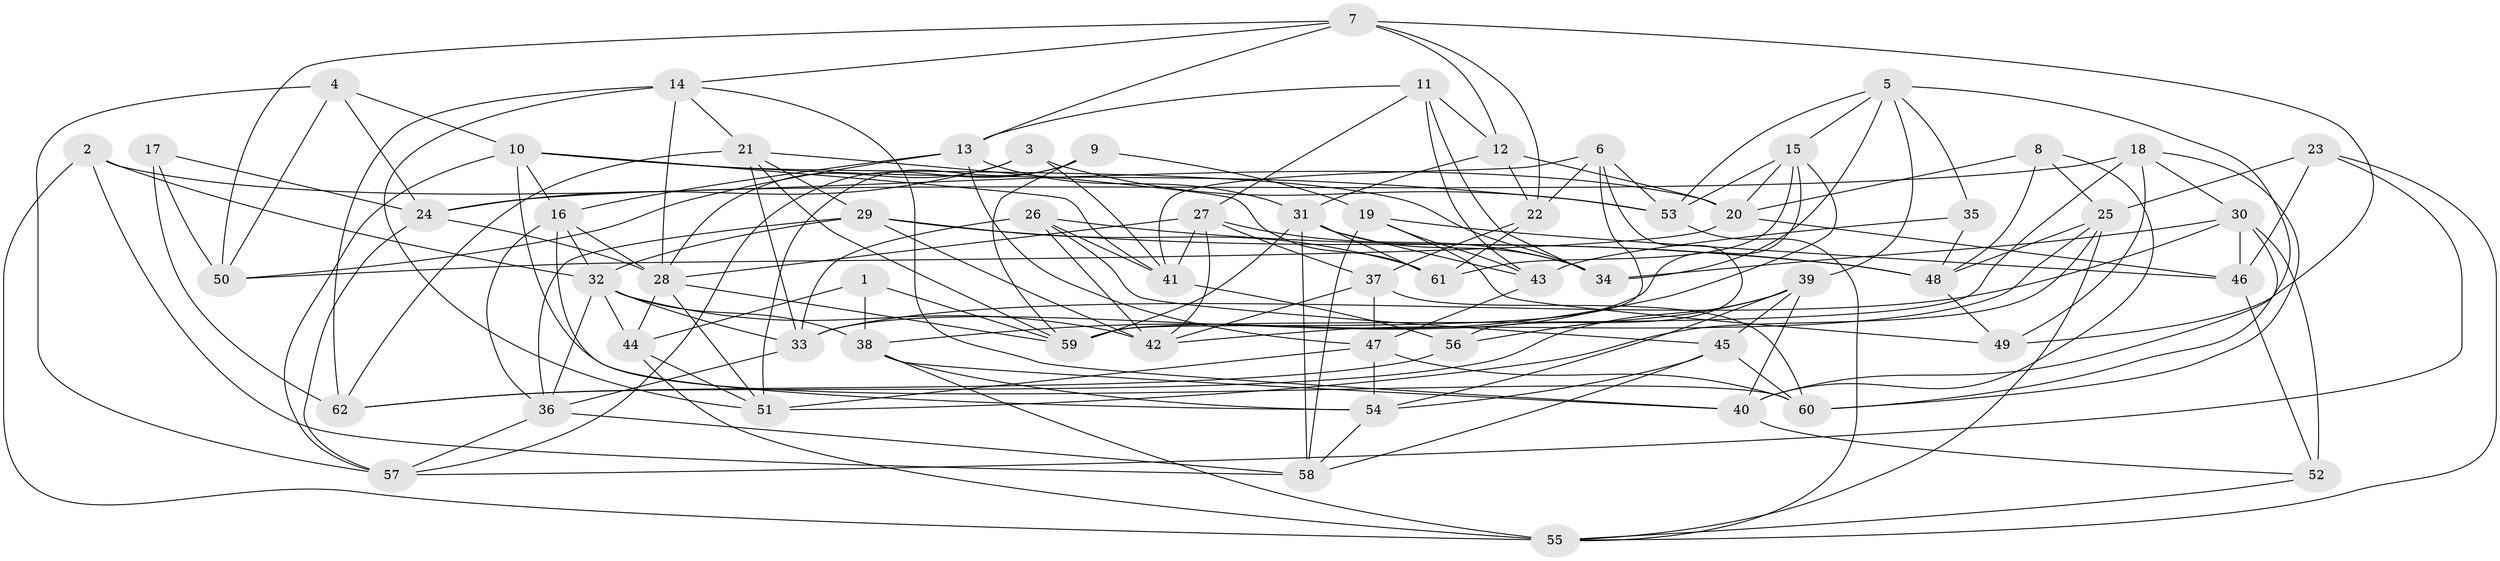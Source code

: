 // original degree distribution, {4: 1.0}
// Generated by graph-tools (version 1.1) at 2025/02/03/09/25 03:02:54]
// undirected, 62 vertices, 169 edges
graph export_dot {
graph [start="1"]
  node [color=gray90,style=filled];
  1;
  2;
  3;
  4;
  5;
  6;
  7;
  8;
  9;
  10;
  11;
  12;
  13;
  14;
  15;
  16;
  17;
  18;
  19;
  20;
  21;
  22;
  23;
  24;
  25;
  26;
  27;
  28;
  29;
  30;
  31;
  32;
  33;
  34;
  35;
  36;
  37;
  38;
  39;
  40;
  41;
  42;
  43;
  44;
  45;
  46;
  47;
  48;
  49;
  50;
  51;
  52;
  53;
  54;
  55;
  56;
  57;
  58;
  59;
  60;
  61;
  62;
  1 -- 38 [weight=1.0];
  1 -- 44 [weight=1.0];
  1 -- 59 [weight=2.0];
  2 -- 20 [weight=1.0];
  2 -- 32 [weight=1.0];
  2 -- 55 [weight=1.0];
  2 -- 58 [weight=1.0];
  3 -- 24 [weight=1.0];
  3 -- 28 [weight=1.0];
  3 -- 41 [weight=1.0];
  3 -- 53 [weight=1.0];
  4 -- 10 [weight=2.0];
  4 -- 24 [weight=1.0];
  4 -- 50 [weight=2.0];
  4 -- 57 [weight=1.0];
  5 -- 15 [weight=1.0];
  5 -- 34 [weight=1.0];
  5 -- 35 [weight=1.0];
  5 -- 39 [weight=1.0];
  5 -- 40 [weight=1.0];
  5 -- 53 [weight=1.0];
  6 -- 22 [weight=1.0];
  6 -- 41 [weight=1.0];
  6 -- 53 [weight=1.0];
  6 -- 56 [weight=1.0];
  6 -- 59 [weight=2.0];
  7 -- 12 [weight=1.0];
  7 -- 13 [weight=1.0];
  7 -- 14 [weight=1.0];
  7 -- 22 [weight=1.0];
  7 -- 49 [weight=1.0];
  7 -- 50 [weight=1.0];
  8 -- 20 [weight=1.0];
  8 -- 25 [weight=1.0];
  8 -- 40 [weight=1.0];
  8 -- 48 [weight=1.0];
  9 -- 19 [weight=1.0];
  9 -- 51 [weight=1.0];
  9 -- 57 [weight=1.0];
  9 -- 59 [weight=1.0];
  10 -- 16 [weight=1.0];
  10 -- 34 [weight=1.0];
  10 -- 41 [weight=1.0];
  10 -- 53 [weight=1.0];
  10 -- 57 [weight=1.0];
  10 -- 60 [weight=1.0];
  11 -- 12 [weight=2.0];
  11 -- 13 [weight=1.0];
  11 -- 27 [weight=1.0];
  11 -- 34 [weight=1.0];
  11 -- 43 [weight=1.0];
  12 -- 20 [weight=1.0];
  12 -- 22 [weight=1.0];
  12 -- 31 [weight=1.0];
  13 -- 16 [weight=1.0];
  13 -- 31 [weight=1.0];
  13 -- 47 [weight=1.0];
  13 -- 50 [weight=1.0];
  14 -- 21 [weight=1.0];
  14 -- 28 [weight=1.0];
  14 -- 40 [weight=1.0];
  14 -- 51 [weight=1.0];
  14 -- 62 [weight=1.0];
  15 -- 20 [weight=1.0];
  15 -- 33 [weight=1.0];
  15 -- 38 [weight=1.0];
  15 -- 53 [weight=1.0];
  15 -- 61 [weight=1.0];
  16 -- 28 [weight=1.0];
  16 -- 32 [weight=1.0];
  16 -- 36 [weight=1.0];
  16 -- 54 [weight=1.0];
  17 -- 24 [weight=1.0];
  17 -- 50 [weight=1.0];
  17 -- 62 [weight=2.0];
  18 -- 24 [weight=1.0];
  18 -- 30 [weight=1.0];
  18 -- 49 [weight=1.0];
  18 -- 59 [weight=2.0];
  18 -- 60 [weight=1.0];
  19 -- 43 [weight=1.0];
  19 -- 46 [weight=2.0];
  19 -- 49 [weight=1.0];
  19 -- 58 [weight=1.0];
  20 -- 46 [weight=1.0];
  20 -- 50 [weight=1.0];
  21 -- 29 [weight=1.0];
  21 -- 33 [weight=1.0];
  21 -- 59 [weight=1.0];
  21 -- 61 [weight=1.0];
  21 -- 62 [weight=1.0];
  22 -- 37 [weight=2.0];
  22 -- 61 [weight=1.0];
  23 -- 25 [weight=1.0];
  23 -- 46 [weight=1.0];
  23 -- 55 [weight=1.0];
  23 -- 57 [weight=1.0];
  24 -- 28 [weight=1.0];
  24 -- 57 [weight=1.0];
  25 -- 42 [weight=1.0];
  25 -- 48 [weight=1.0];
  25 -- 51 [weight=1.0];
  25 -- 55 [weight=1.0];
  26 -- 33 [weight=1.0];
  26 -- 41 [weight=1.0];
  26 -- 42 [weight=1.0];
  26 -- 45 [weight=2.0];
  26 -- 48 [weight=1.0];
  27 -- 28 [weight=1.0];
  27 -- 34 [weight=1.0];
  27 -- 37 [weight=1.0];
  27 -- 41 [weight=1.0];
  27 -- 42 [weight=1.0];
  28 -- 44 [weight=1.0];
  28 -- 51 [weight=1.0];
  28 -- 59 [weight=1.0];
  29 -- 32 [weight=1.0];
  29 -- 36 [weight=1.0];
  29 -- 42 [weight=1.0];
  29 -- 48 [weight=1.0];
  29 -- 61 [weight=1.0];
  30 -- 33 [weight=1.0];
  30 -- 34 [weight=1.0];
  30 -- 46 [weight=1.0];
  30 -- 52 [weight=1.0];
  30 -- 60 [weight=1.0];
  31 -- 34 [weight=1.0];
  31 -- 43 [weight=1.0];
  31 -- 58 [weight=1.0];
  31 -- 59 [weight=1.0];
  31 -- 61 [weight=2.0];
  32 -- 33 [weight=1.0];
  32 -- 36 [weight=1.0];
  32 -- 38 [weight=1.0];
  32 -- 42 [weight=1.0];
  32 -- 44 [weight=1.0];
  33 -- 36 [weight=1.0];
  35 -- 43 [weight=2.0];
  35 -- 48 [weight=3.0];
  36 -- 57 [weight=1.0];
  36 -- 58 [weight=1.0];
  37 -- 42 [weight=1.0];
  37 -- 47 [weight=1.0];
  37 -- 60 [weight=1.0];
  38 -- 40 [weight=1.0];
  38 -- 54 [weight=1.0];
  38 -- 55 [weight=1.0];
  39 -- 40 [weight=1.0];
  39 -- 45 [weight=1.0];
  39 -- 54 [weight=1.0];
  39 -- 56 [weight=1.0];
  39 -- 62 [weight=1.0];
  40 -- 52 [weight=1.0];
  41 -- 56 [weight=1.0];
  43 -- 47 [weight=1.0];
  44 -- 51 [weight=1.0];
  44 -- 55 [weight=2.0];
  45 -- 54 [weight=1.0];
  45 -- 58 [weight=1.0];
  45 -- 60 [weight=1.0];
  46 -- 52 [weight=1.0];
  47 -- 51 [weight=1.0];
  47 -- 54 [weight=1.0];
  47 -- 60 [weight=1.0];
  48 -- 49 [weight=1.0];
  52 -- 55 [weight=1.0];
  53 -- 55 [weight=1.0];
  54 -- 58 [weight=1.0];
  56 -- 62 [weight=1.0];
}
